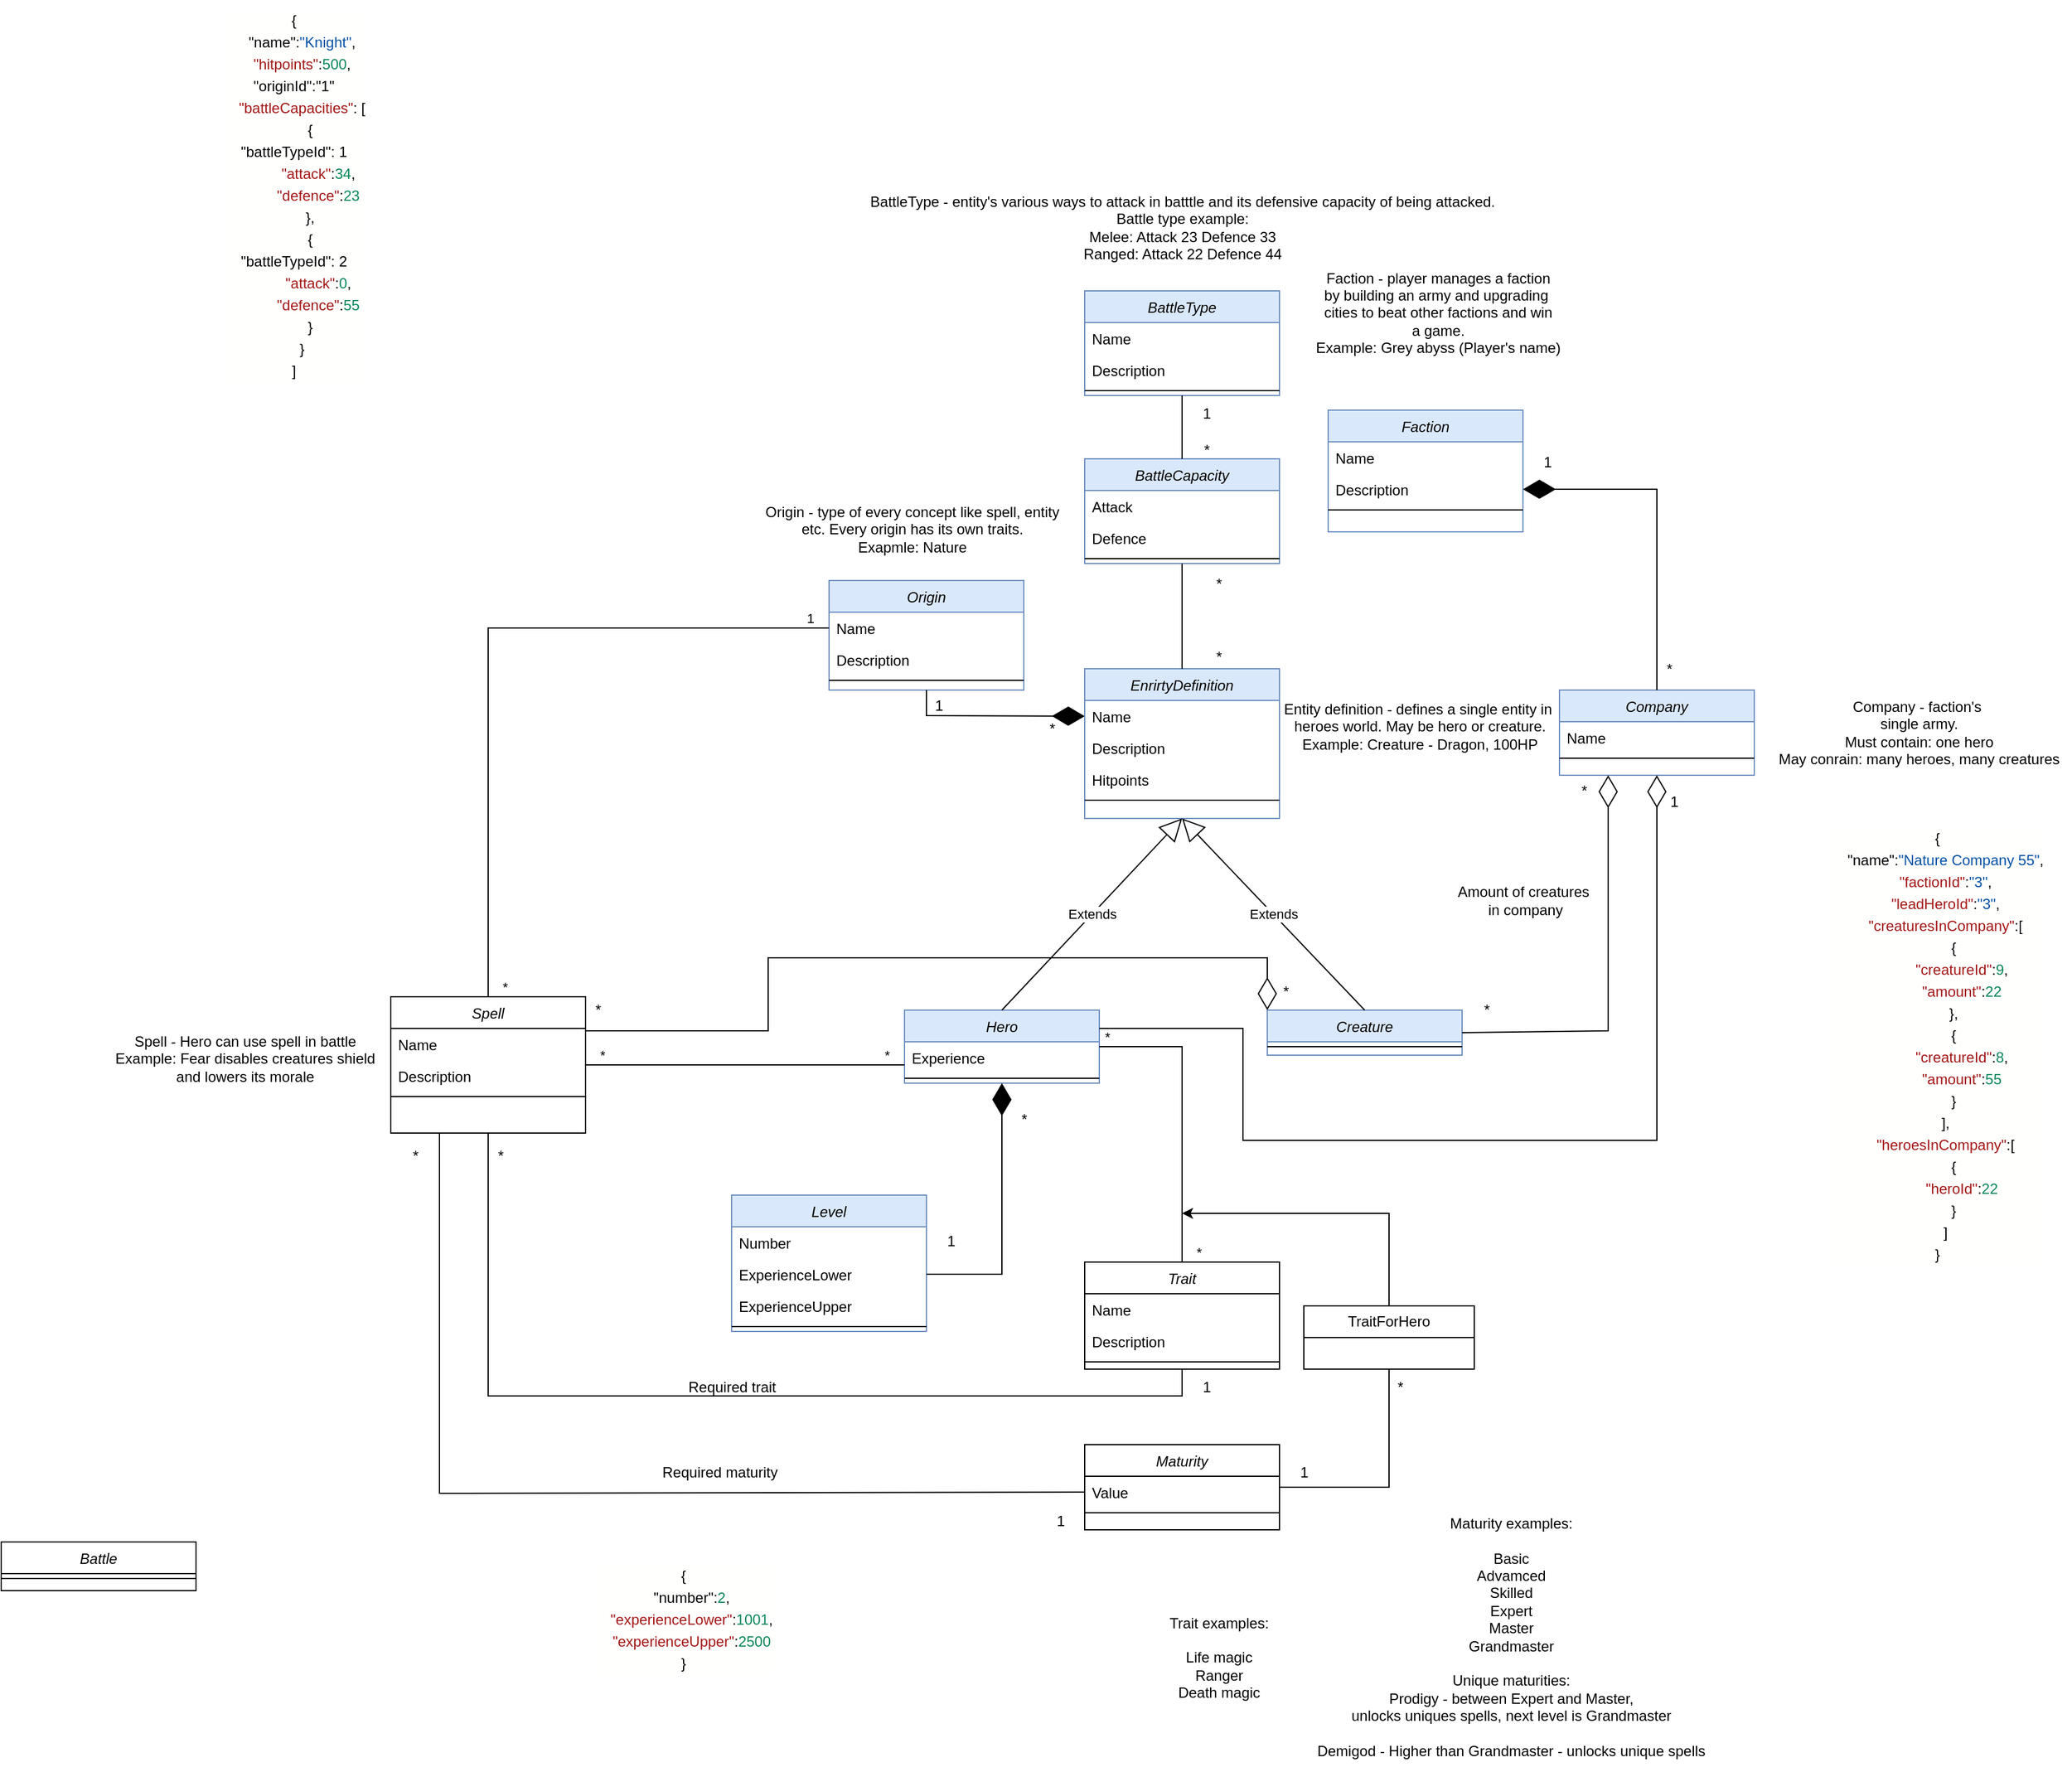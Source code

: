 <mxfile version="22.1.11" type="device">
  <diagram id="C5RBs43oDa-KdzZeNtuy" name="Page-1">
    <mxGraphModel dx="1863" dy="1775" grid="1" gridSize="10" guides="1" tooltips="1" connect="1" arrows="1" fold="1" page="1" pageScale="1" pageWidth="827" pageHeight="1169" math="0" shadow="0">
      <root>
        <mxCell id="WIyWlLk6GJQsqaUBKTNV-0" />
        <mxCell id="WIyWlLk6GJQsqaUBKTNV-1" parent="WIyWlLk6GJQsqaUBKTNV-0" />
        <mxCell id="zkfFHV4jXpPFQw0GAbJ--0" value="Hero" style="swimlane;fontStyle=2;align=center;verticalAlign=top;childLayout=stackLayout;horizontal=1;startSize=26;horizontalStack=0;resizeParent=1;resizeLast=0;collapsible=1;marginBottom=0;rounded=0;shadow=0;strokeWidth=1;fillColor=#dae8fc;strokeColor=#6c8ebf;" parent="WIyWlLk6GJQsqaUBKTNV-1" vertex="1">
          <mxGeometry x="-18" y="383" width="160" height="60" as="geometry">
            <mxRectangle x="230" y="140" width="160" height="26" as="alternateBounds" />
          </mxGeometry>
        </mxCell>
        <mxCell id="vecTZheeFBqY1uCL2uE2-42" value="Experience" style="text;align=left;verticalAlign=top;spacingLeft=4;spacingRight=4;overflow=hidden;rotatable=0;points=[[0,0.5],[1,0.5]];portConstraint=eastwest;" parent="zkfFHV4jXpPFQw0GAbJ--0" vertex="1">
          <mxGeometry y="26" width="160" height="26" as="geometry" />
        </mxCell>
        <mxCell id="zkfFHV4jXpPFQw0GAbJ--4" value="" style="line;html=1;strokeWidth=1;align=left;verticalAlign=middle;spacingTop=-1;spacingLeft=3;spacingRight=3;rotatable=0;labelPosition=right;points=[];portConstraint=eastwest;" parent="zkfFHV4jXpPFQw0GAbJ--0" vertex="1">
          <mxGeometry y="52" width="160" height="8" as="geometry" />
        </mxCell>
        <mxCell id="vecTZheeFBqY1uCL2uE2-2" value="Origin" style="swimlane;fontStyle=2;align=center;verticalAlign=top;childLayout=stackLayout;horizontal=1;startSize=26;horizontalStack=0;resizeParent=1;resizeLast=0;collapsible=1;marginBottom=0;rounded=0;shadow=0;strokeWidth=1;fillColor=#dae8fc;strokeColor=#6c8ebf;" parent="WIyWlLk6GJQsqaUBKTNV-1" vertex="1">
          <mxGeometry x="-80" y="30" width="160" height="90" as="geometry">
            <mxRectangle x="230" y="140" width="160" height="26" as="alternateBounds" />
          </mxGeometry>
        </mxCell>
        <mxCell id="vecTZheeFBqY1uCL2uE2-3" value="Name" style="text;align=left;verticalAlign=top;spacingLeft=4;spacingRight=4;overflow=hidden;rotatable=0;points=[[0,0.5],[1,0.5]];portConstraint=eastwest;" parent="vecTZheeFBqY1uCL2uE2-2" vertex="1">
          <mxGeometry y="26" width="160" height="26" as="geometry" />
        </mxCell>
        <mxCell id="vecTZheeFBqY1uCL2uE2-4" value="Description" style="text;align=left;verticalAlign=top;spacingLeft=4;spacingRight=4;overflow=hidden;rotatable=0;points=[[0,0.5],[1,0.5]];portConstraint=eastwest;rounded=0;shadow=0;html=0;" parent="vecTZheeFBqY1uCL2uE2-2" vertex="1">
          <mxGeometry y="52" width="160" height="26" as="geometry" />
        </mxCell>
        <mxCell id="vecTZheeFBqY1uCL2uE2-8" value="" style="line;html=1;strokeWidth=1;align=left;verticalAlign=middle;spacingTop=-1;spacingLeft=3;spacingRight=3;rotatable=0;labelPosition=right;points=[];portConstraint=eastwest;" parent="vecTZheeFBqY1uCL2uE2-2" vertex="1">
          <mxGeometry y="78" width="160" height="8" as="geometry" />
        </mxCell>
        <mxCell id="vecTZheeFBqY1uCL2uE2-9" value="" style="endArrow=diamondThin;endFill=1;endSize=24;html=1;rounded=0;exitX=0.5;exitY=1;exitDx=0;exitDy=0;entryX=0;entryY=0.5;entryDx=0;entryDy=0;" parent="WIyWlLk6GJQsqaUBKTNV-1" source="vecTZheeFBqY1uCL2uE2-2" target="vecTZheeFBqY1uCL2uE2-102" edge="1">
          <mxGeometry width="160" relative="1" as="geometry">
            <mxPoint x="330" y="350" as="sourcePoint" />
            <mxPoint x="70" y="141" as="targetPoint" />
            <Array as="points">
              <mxPoint y="141" />
            </Array>
          </mxGeometry>
        </mxCell>
        <mxCell id="vecTZheeFBqY1uCL2uE2-10" value="1" style="text;html=1;align=center;verticalAlign=middle;resizable=0;points=[];autosize=1;strokeColor=none;fillColor=none;" parent="WIyWlLk6GJQsqaUBKTNV-1" vertex="1">
          <mxGeometry x="-5" y="118" width="30" height="30" as="geometry" />
        </mxCell>
        <mxCell id="vecTZheeFBqY1uCL2uE2-11" value="*" style="text;html=1;align=center;verticalAlign=middle;resizable=0;points=[];autosize=1;strokeColor=none;fillColor=none;" parent="WIyWlLk6GJQsqaUBKTNV-1" vertex="1">
          <mxGeometry x="88" y="137" width="30" height="30" as="geometry" />
        </mxCell>
        <mxCell id="vecTZheeFBqY1uCL2uE2-19" value="Creature" style="swimlane;fontStyle=2;align=center;verticalAlign=top;childLayout=stackLayout;horizontal=1;startSize=26;horizontalStack=0;resizeParent=1;resizeLast=0;collapsible=1;marginBottom=0;rounded=0;shadow=0;strokeWidth=1;fillColor=#dae8fc;strokeColor=#6c8ebf;" parent="WIyWlLk6GJQsqaUBKTNV-1" vertex="1">
          <mxGeometry x="280" y="383" width="160" height="37" as="geometry">
            <mxRectangle x="230" y="140" width="160" height="26" as="alternateBounds" />
          </mxGeometry>
        </mxCell>
        <mxCell id="vecTZheeFBqY1uCL2uE2-20" value="" style="line;html=1;strokeWidth=1;align=left;verticalAlign=middle;spacingTop=-1;spacingLeft=3;spacingRight=3;rotatable=0;labelPosition=right;points=[];portConstraint=eastwest;" parent="vecTZheeFBqY1uCL2uE2-19" vertex="1">
          <mxGeometry y="26" width="160" height="8" as="geometry" />
        </mxCell>
        <mxCell id="vecTZheeFBqY1uCL2uE2-26" value="Spell" style="swimlane;fontStyle=2;align=center;verticalAlign=top;childLayout=stackLayout;horizontal=1;startSize=26;horizontalStack=0;resizeParent=1;resizeLast=0;collapsible=1;marginBottom=0;rounded=0;shadow=0;strokeWidth=1;" parent="WIyWlLk6GJQsqaUBKTNV-1" vertex="1">
          <mxGeometry x="-440" y="372" width="160" height="112" as="geometry">
            <mxRectangle x="230" y="140" width="160" height="26" as="alternateBounds" />
          </mxGeometry>
        </mxCell>
        <mxCell id="vecTZheeFBqY1uCL2uE2-27" value="Name" style="text;align=left;verticalAlign=top;spacingLeft=4;spacingRight=4;overflow=hidden;rotatable=0;points=[[0,0.5],[1,0.5]];portConstraint=eastwest;" parent="vecTZheeFBqY1uCL2uE2-26" vertex="1">
          <mxGeometry y="26" width="160" height="26" as="geometry" />
        </mxCell>
        <mxCell id="vecTZheeFBqY1uCL2uE2-28" value="Description" style="text;align=left;verticalAlign=top;spacingLeft=4;spacingRight=4;overflow=hidden;rotatable=0;points=[[0,0.5],[1,0.5]];portConstraint=eastwest;rounded=0;shadow=0;html=0;" parent="vecTZheeFBqY1uCL2uE2-26" vertex="1">
          <mxGeometry y="52" width="160" height="26" as="geometry" />
        </mxCell>
        <mxCell id="vecTZheeFBqY1uCL2uE2-29" value="" style="line;html=1;strokeWidth=1;align=left;verticalAlign=middle;spacingTop=-1;spacingLeft=3;spacingRight=3;rotatable=0;labelPosition=right;points=[];portConstraint=eastwest;" parent="vecTZheeFBqY1uCL2uE2-26" vertex="1">
          <mxGeometry y="78" width="160" height="8" as="geometry" />
        </mxCell>
        <mxCell id="vecTZheeFBqY1uCL2uE2-30" value="" style="endArrow=none;html=1;edgeStyle=orthogonalEdgeStyle;rounded=0;exitX=1;exitY=0.5;exitDx=0;exitDy=0;entryX=0;entryY=0.75;entryDx=0;entryDy=0;" parent="WIyWlLk6GJQsqaUBKTNV-1" source="vecTZheeFBqY1uCL2uE2-26" target="zkfFHV4jXpPFQw0GAbJ--0" edge="1">
          <mxGeometry relative="1" as="geometry">
            <mxPoint x="-70" y="380" as="sourcePoint" />
            <mxPoint x="90" y="380" as="targetPoint" />
          </mxGeometry>
        </mxCell>
        <mxCell id="vecTZheeFBqY1uCL2uE2-31" value="*" style="edgeLabel;resizable=0;html=1;align=left;verticalAlign=bottom;" parent="vecTZheeFBqY1uCL2uE2-30" connectable="0" vertex="1">
          <mxGeometry x="-1" relative="1" as="geometry">
            <mxPoint x="10" as="offset" />
          </mxGeometry>
        </mxCell>
        <mxCell id="vecTZheeFBqY1uCL2uE2-32" value="*" style="edgeLabel;resizable=0;html=1;align=right;verticalAlign=bottom;" parent="vecTZheeFBqY1uCL2uE2-30" connectable="0" vertex="1">
          <mxGeometry x="1" relative="1" as="geometry">
            <mxPoint x="-12" as="offset" />
          </mxGeometry>
        </mxCell>
        <mxCell id="vecTZheeFBqY1uCL2uE2-33" value="Level" style="swimlane;fontStyle=2;align=center;verticalAlign=top;childLayout=stackLayout;horizontal=1;startSize=26;horizontalStack=0;resizeParent=1;resizeLast=0;collapsible=1;marginBottom=0;rounded=0;shadow=0;strokeWidth=1;fillColor=#dae8fc;strokeColor=#6c8ebf;" parent="WIyWlLk6GJQsqaUBKTNV-1" vertex="1">
          <mxGeometry x="-160" y="535" width="160" height="112" as="geometry">
            <mxRectangle x="230" y="140" width="160" height="26" as="alternateBounds" />
          </mxGeometry>
        </mxCell>
        <mxCell id="vecTZheeFBqY1uCL2uE2-34" value="Number" style="text;align=left;verticalAlign=top;spacingLeft=4;spacingRight=4;overflow=hidden;rotatable=0;points=[[0,0.5],[1,0.5]];portConstraint=eastwest;" parent="vecTZheeFBqY1uCL2uE2-33" vertex="1">
          <mxGeometry y="26" width="160" height="26" as="geometry" />
        </mxCell>
        <mxCell id="vecTZheeFBqY1uCL2uE2-35" value="ExperienceLower" style="text;align=left;verticalAlign=top;spacingLeft=4;spacingRight=4;overflow=hidden;rotatable=0;points=[[0,0.5],[1,0.5]];portConstraint=eastwest;rounded=0;shadow=0;html=0;" parent="vecTZheeFBqY1uCL2uE2-33" vertex="1">
          <mxGeometry y="52" width="160" height="26" as="geometry" />
        </mxCell>
        <mxCell id="vecTZheeFBqY1uCL2uE2-44" value="ExperienceUpper" style="text;align=left;verticalAlign=top;spacingLeft=4;spacingRight=4;overflow=hidden;rotatable=0;points=[[0,0.5],[1,0.5]];portConstraint=eastwest;rounded=0;shadow=0;html=0;" parent="vecTZheeFBqY1uCL2uE2-33" vertex="1">
          <mxGeometry y="78" width="160" height="26" as="geometry" />
        </mxCell>
        <mxCell id="vecTZheeFBqY1uCL2uE2-36" value="" style="line;html=1;strokeWidth=1;align=left;verticalAlign=middle;spacingTop=-1;spacingLeft=3;spacingRight=3;rotatable=0;labelPosition=right;points=[];portConstraint=eastwest;" parent="vecTZheeFBqY1uCL2uE2-33" vertex="1">
          <mxGeometry y="104" width="160" height="8" as="geometry" />
        </mxCell>
        <mxCell id="vecTZheeFBqY1uCL2uE2-46" value="" style="endArrow=diamondThin;endFill=1;endSize=24;html=1;rounded=0;exitX=1;exitY=0.5;exitDx=0;exitDy=0;entryX=0.5;entryY=1;entryDx=0;entryDy=0;" parent="WIyWlLk6GJQsqaUBKTNV-1" source="vecTZheeFBqY1uCL2uE2-35" target="zkfFHV4jXpPFQw0GAbJ--0" edge="1">
          <mxGeometry width="160" relative="1" as="geometry">
            <mxPoint x="60" y="440" as="sourcePoint" />
            <mxPoint x="220" y="440" as="targetPoint" />
            <Array as="points">
              <mxPoint x="62" y="600" />
            </Array>
          </mxGeometry>
        </mxCell>
        <mxCell id="vecTZheeFBqY1uCL2uE2-47" value="1" style="text;html=1;align=center;verticalAlign=middle;resizable=0;points=[];autosize=1;strokeColor=none;fillColor=none;" parent="WIyWlLk6GJQsqaUBKTNV-1" vertex="1">
          <mxGeometry x="5" y="558" width="30" height="30" as="geometry" />
        </mxCell>
        <mxCell id="vecTZheeFBqY1uCL2uE2-48" value="*" style="text;html=1;align=center;verticalAlign=middle;resizable=0;points=[];autosize=1;strokeColor=none;fillColor=none;" parent="WIyWlLk6GJQsqaUBKTNV-1" vertex="1">
          <mxGeometry x="65" y="458" width="30" height="30" as="geometry" />
        </mxCell>
        <mxCell id="vecTZheeFBqY1uCL2uE2-49" value="Trait" style="swimlane;fontStyle=2;align=center;verticalAlign=top;childLayout=stackLayout;horizontal=1;startSize=26;horizontalStack=0;resizeParent=1;resizeLast=0;collapsible=1;marginBottom=0;rounded=0;shadow=0;strokeWidth=1;" parent="WIyWlLk6GJQsqaUBKTNV-1" vertex="1">
          <mxGeometry x="130" y="590" width="160" height="88" as="geometry">
            <mxRectangle x="230" y="140" width="160" height="26" as="alternateBounds" />
          </mxGeometry>
        </mxCell>
        <mxCell id="vecTZheeFBqY1uCL2uE2-50" value="Name" style="text;align=left;verticalAlign=top;spacingLeft=4;spacingRight=4;overflow=hidden;rotatable=0;points=[[0,0.5],[1,0.5]];portConstraint=eastwest;" parent="vecTZheeFBqY1uCL2uE2-49" vertex="1">
          <mxGeometry y="26" width="160" height="26" as="geometry" />
        </mxCell>
        <mxCell id="vecTZheeFBqY1uCL2uE2-51" value="Description" style="text;align=left;verticalAlign=top;spacingLeft=4;spacingRight=4;overflow=hidden;rotatable=0;points=[[0,0.5],[1,0.5]];portConstraint=eastwest;rounded=0;shadow=0;html=0;" parent="vecTZheeFBqY1uCL2uE2-49" vertex="1">
          <mxGeometry y="52" width="160" height="26" as="geometry" />
        </mxCell>
        <mxCell id="vecTZheeFBqY1uCL2uE2-52" value="" style="line;html=1;strokeWidth=1;align=left;verticalAlign=middle;spacingTop=-1;spacingLeft=3;spacingRight=3;rotatable=0;labelPosition=right;points=[];portConstraint=eastwest;" parent="vecTZheeFBqY1uCL2uE2-49" vertex="1">
          <mxGeometry y="78" width="160" height="8" as="geometry" />
        </mxCell>
        <mxCell id="vecTZheeFBqY1uCL2uE2-53" value="" style="endArrow=none;html=1;edgeStyle=orthogonalEdgeStyle;rounded=0;exitX=0.5;exitY=0;exitDx=0;exitDy=0;entryX=1;entryY=0.5;entryDx=0;entryDy=0;" parent="WIyWlLk6GJQsqaUBKTNV-1" source="vecTZheeFBqY1uCL2uE2-49" target="zkfFHV4jXpPFQw0GAbJ--0" edge="1">
          <mxGeometry relative="1" as="geometry">
            <mxPoint x="-270" y="427" as="sourcePoint" />
            <mxPoint x="-8" y="435" as="targetPoint" />
          </mxGeometry>
        </mxCell>
        <mxCell id="vecTZheeFBqY1uCL2uE2-54" value="*" style="edgeLabel;resizable=0;html=1;align=left;verticalAlign=bottom;" parent="vecTZheeFBqY1uCL2uE2-53" connectable="0" vertex="1">
          <mxGeometry x="-1" relative="1" as="geometry">
            <mxPoint x="10" as="offset" />
          </mxGeometry>
        </mxCell>
        <mxCell id="vecTZheeFBqY1uCL2uE2-55" value="*" style="edgeLabel;resizable=0;html=1;align=right;verticalAlign=bottom;" parent="vecTZheeFBqY1uCL2uE2-53" connectable="0" vertex="1">
          <mxGeometry x="1" relative="1" as="geometry">
            <mxPoint x="9" as="offset" />
          </mxGeometry>
        </mxCell>
        <mxCell id="vecTZheeFBqY1uCL2uE2-60" style="edgeStyle=orthogonalEdgeStyle;rounded=0;orthogonalLoop=1;jettySize=auto;html=1;" parent="WIyWlLk6GJQsqaUBKTNV-1" source="vecTZheeFBqY1uCL2uE2-56" edge="1">
          <mxGeometry relative="1" as="geometry">
            <mxPoint x="210" y="550" as="targetPoint" />
            <Array as="points">
              <mxPoint x="380" y="550" />
              <mxPoint x="210" y="550" />
            </Array>
          </mxGeometry>
        </mxCell>
        <mxCell id="vecTZheeFBqY1uCL2uE2-56" value="TraitForHero" style="swimlane;fontStyle=0;childLayout=stackLayout;horizontal=1;startSize=26;fillColor=none;horizontalStack=0;resizeParent=1;resizeParentMax=0;resizeLast=0;collapsible=1;marginBottom=0;whiteSpace=wrap;html=1;" parent="WIyWlLk6GJQsqaUBKTNV-1" vertex="1">
          <mxGeometry x="310" y="626" width="140" height="52" as="geometry" />
        </mxCell>
        <mxCell id="vecTZheeFBqY1uCL2uE2-66" value="" style="endArrow=none;html=1;edgeStyle=orthogonalEdgeStyle;rounded=0;exitX=0.5;exitY=0;exitDx=0;exitDy=0;entryX=0;entryY=0.5;entryDx=0;entryDy=0;" parent="WIyWlLk6GJQsqaUBKTNV-1" source="vecTZheeFBqY1uCL2uE2-26" target="vecTZheeFBqY1uCL2uE2-3" edge="1">
          <mxGeometry relative="1" as="geometry">
            <mxPoint x="-270" y="427" as="sourcePoint" />
            <mxPoint x="-8" y="427" as="targetPoint" />
          </mxGeometry>
        </mxCell>
        <mxCell id="vecTZheeFBqY1uCL2uE2-67" value="*" style="edgeLabel;resizable=0;html=1;align=left;verticalAlign=bottom;" parent="vecTZheeFBqY1uCL2uE2-66" connectable="0" vertex="1">
          <mxGeometry x="-1" relative="1" as="geometry">
            <mxPoint x="10" as="offset" />
          </mxGeometry>
        </mxCell>
        <mxCell id="vecTZheeFBqY1uCL2uE2-68" value="1" style="edgeLabel;resizable=0;html=1;align=right;verticalAlign=bottom;" parent="vecTZheeFBqY1uCL2uE2-66" connectable="0" vertex="1">
          <mxGeometry x="1" relative="1" as="geometry">
            <mxPoint x="-12" as="offset" />
          </mxGeometry>
        </mxCell>
        <mxCell id="vecTZheeFBqY1uCL2uE2-69" value="Battle" style="swimlane;fontStyle=2;align=center;verticalAlign=top;childLayout=stackLayout;horizontal=1;startSize=26;horizontalStack=0;resizeParent=1;resizeLast=0;collapsible=1;marginBottom=0;rounded=0;shadow=0;strokeWidth=1;" parent="WIyWlLk6GJQsqaUBKTNV-1" vertex="1">
          <mxGeometry x="-760" y="820" width="160" height="40" as="geometry">
            <mxRectangle x="230" y="140" width="160" height="26" as="alternateBounds" />
          </mxGeometry>
        </mxCell>
        <mxCell id="vecTZheeFBqY1uCL2uE2-75" value="" style="line;html=1;strokeWidth=1;align=left;verticalAlign=middle;spacingTop=-1;spacingLeft=3;spacingRight=3;rotatable=0;labelPosition=right;points=[];portConstraint=eastwest;" parent="vecTZheeFBqY1uCL2uE2-69" vertex="1">
          <mxGeometry y="26" width="160" height="8" as="geometry" />
        </mxCell>
        <mxCell id="vecTZheeFBqY1uCL2uE2-76" value="Company" style="swimlane;fontStyle=2;align=center;verticalAlign=top;childLayout=stackLayout;horizontal=1;startSize=26;horizontalStack=0;resizeParent=1;resizeLast=0;collapsible=1;marginBottom=0;rounded=0;shadow=0;strokeWidth=1;fillColor=#dae8fc;strokeColor=#6c8ebf;" parent="WIyWlLk6GJQsqaUBKTNV-1" vertex="1">
          <mxGeometry x="520" y="120" width="160" height="70" as="geometry">
            <mxRectangle x="230" y="140" width="160" height="26" as="alternateBounds" />
          </mxGeometry>
        </mxCell>
        <mxCell id="vecTZheeFBqY1uCL2uE2-77" value="Name" style="text;align=left;verticalAlign=top;spacingLeft=4;spacingRight=4;overflow=hidden;rotatable=0;points=[[0,0.5],[1,0.5]];portConstraint=eastwest;" parent="vecTZheeFBqY1uCL2uE2-76" vertex="1">
          <mxGeometry y="26" width="160" height="26" as="geometry" />
        </mxCell>
        <mxCell id="vecTZheeFBqY1uCL2uE2-82" value="" style="line;html=1;strokeWidth=1;align=left;verticalAlign=middle;spacingTop=-1;spacingLeft=3;spacingRight=3;rotatable=0;labelPosition=right;points=[];portConstraint=eastwest;" parent="vecTZheeFBqY1uCL2uE2-76" vertex="1">
          <mxGeometry y="52" width="160" height="8" as="geometry" />
        </mxCell>
        <mxCell id="vecTZheeFBqY1uCL2uE2-84" value="Faction" style="swimlane;fontStyle=2;align=center;verticalAlign=top;childLayout=stackLayout;horizontal=1;startSize=26;horizontalStack=0;resizeParent=1;resizeLast=0;collapsible=1;marginBottom=0;rounded=0;shadow=0;strokeWidth=1;fillColor=#dae8fc;strokeColor=#6c8ebf;" parent="WIyWlLk6GJQsqaUBKTNV-1" vertex="1">
          <mxGeometry x="330" y="-110" width="160" height="100" as="geometry">
            <mxRectangle x="230" y="140" width="160" height="26" as="alternateBounds" />
          </mxGeometry>
        </mxCell>
        <mxCell id="vecTZheeFBqY1uCL2uE2-85" value="Name" style="text;align=left;verticalAlign=top;spacingLeft=4;spacingRight=4;overflow=hidden;rotatable=0;points=[[0,0.5],[1,0.5]];portConstraint=eastwest;" parent="vecTZheeFBqY1uCL2uE2-84" vertex="1">
          <mxGeometry y="26" width="160" height="26" as="geometry" />
        </mxCell>
        <mxCell id="vecTZheeFBqY1uCL2uE2-86" value="Description" style="text;align=left;verticalAlign=top;spacingLeft=4;spacingRight=4;overflow=hidden;rotatable=0;points=[[0,0.5],[1,0.5]];portConstraint=eastwest;rounded=0;shadow=0;html=0;" parent="vecTZheeFBqY1uCL2uE2-84" vertex="1">
          <mxGeometry y="52" width="160" height="26" as="geometry" />
        </mxCell>
        <mxCell id="vecTZheeFBqY1uCL2uE2-90" value="" style="line;html=1;strokeWidth=1;align=left;verticalAlign=middle;spacingTop=-1;spacingLeft=3;spacingRight=3;rotatable=0;labelPosition=right;points=[];portConstraint=eastwest;" parent="vecTZheeFBqY1uCL2uE2-84" vertex="1">
          <mxGeometry y="78" width="160" height="8" as="geometry" />
        </mxCell>
        <mxCell id="vecTZheeFBqY1uCL2uE2-91" value="" style="endArrow=diamondThin;endFill=1;endSize=24;html=1;rounded=0;entryX=1;entryY=0.5;entryDx=0;entryDy=0;exitX=0.5;exitY=0;exitDx=0;exitDy=0;" parent="WIyWlLk6GJQsqaUBKTNV-1" source="vecTZheeFBqY1uCL2uE2-76" target="vecTZheeFBqY1uCL2uE2-86" edge="1">
          <mxGeometry width="160" relative="1" as="geometry">
            <mxPoint x="60" y="150" as="sourcePoint" />
            <mxPoint x="220" y="150" as="targetPoint" />
            <Array as="points">
              <mxPoint x="600" y="-45" />
            </Array>
          </mxGeometry>
        </mxCell>
        <mxCell id="vecTZheeFBqY1uCL2uE2-92" value="1" style="text;html=1;align=center;verticalAlign=middle;resizable=0;points=[];autosize=1;strokeColor=none;fillColor=none;" parent="WIyWlLk6GJQsqaUBKTNV-1" vertex="1">
          <mxGeometry x="495" y="-82" width="30" height="30" as="geometry" />
        </mxCell>
        <mxCell id="vecTZheeFBqY1uCL2uE2-93" value="*" style="text;html=1;align=center;verticalAlign=middle;resizable=0;points=[];autosize=1;strokeColor=none;fillColor=none;" parent="WIyWlLk6GJQsqaUBKTNV-1" vertex="1">
          <mxGeometry x="595" y="88" width="30" height="30" as="geometry" />
        </mxCell>
        <mxCell id="vecTZheeFBqY1uCL2uE2-101" value="EnrirtyDefinition" style="swimlane;fontStyle=2;align=center;verticalAlign=top;childLayout=stackLayout;horizontal=1;startSize=26;horizontalStack=0;resizeParent=1;resizeLast=0;collapsible=1;marginBottom=0;rounded=0;shadow=0;strokeWidth=1;fillColor=#dae8fc;strokeColor=#6c8ebf;" parent="WIyWlLk6GJQsqaUBKTNV-1" vertex="1">
          <mxGeometry x="130" y="102.5" width="160" height="123" as="geometry">
            <mxRectangle x="230" y="140" width="160" height="26" as="alternateBounds" />
          </mxGeometry>
        </mxCell>
        <mxCell id="vecTZheeFBqY1uCL2uE2-102" value="Name" style="text;align=left;verticalAlign=top;spacingLeft=4;spacingRight=4;overflow=hidden;rotatable=0;points=[[0,0.5],[1,0.5]];portConstraint=eastwest;" parent="vecTZheeFBqY1uCL2uE2-101" vertex="1">
          <mxGeometry y="26" width="160" height="26" as="geometry" />
        </mxCell>
        <mxCell id="vecTZheeFBqY1uCL2uE2-103" value="Description" style="text;align=left;verticalAlign=top;spacingLeft=4;spacingRight=4;overflow=hidden;rotatable=0;points=[[0,0.5],[1,0.5]];portConstraint=eastwest;rounded=0;shadow=0;html=0;" parent="vecTZheeFBqY1uCL2uE2-101" vertex="1">
          <mxGeometry y="52" width="160" height="26" as="geometry" />
        </mxCell>
        <mxCell id="vecTZheeFBqY1uCL2uE2-104" value="Hitpoints" style="text;align=left;verticalAlign=top;spacingLeft=4;spacingRight=4;overflow=hidden;rotatable=0;points=[[0,0.5],[1,0.5]];portConstraint=eastwest;rounded=0;shadow=0;html=0;" parent="vecTZheeFBqY1uCL2uE2-101" vertex="1">
          <mxGeometry y="78" width="160" height="26" as="geometry" />
        </mxCell>
        <mxCell id="vecTZheeFBqY1uCL2uE2-107" value="" style="line;html=1;strokeWidth=1;align=left;verticalAlign=middle;spacingTop=-1;spacingLeft=3;spacingRight=3;rotatable=0;labelPosition=right;points=[];portConstraint=eastwest;" parent="vecTZheeFBqY1uCL2uE2-101" vertex="1">
          <mxGeometry y="104" width="160" height="8" as="geometry" />
        </mxCell>
        <mxCell id="AzMFOaTOhY5_pkKIo_Hp-3" value="" style="endArrow=none;html=1;rounded=0;exitX=0.5;exitY=1;exitDx=0;exitDy=0;entryX=0.5;entryY=1;entryDx=0;entryDy=0;" parent="WIyWlLk6GJQsqaUBKTNV-1" source="vecTZheeFBqY1uCL2uE2-26" target="vecTZheeFBqY1uCL2uE2-49" edge="1">
          <mxGeometry width="50" height="50" relative="1" as="geometry">
            <mxPoint x="-150" y="640" as="sourcePoint" />
            <mxPoint x="-100" y="590" as="targetPoint" />
            <Array as="points">
              <mxPoint x="-360" y="700" />
              <mxPoint x="210" y="700" />
            </Array>
          </mxGeometry>
        </mxCell>
        <mxCell id="AzMFOaTOhY5_pkKIo_Hp-4" value="*" style="text;html=1;align=center;verticalAlign=middle;resizable=0;points=[];autosize=1;strokeColor=none;fillColor=none;" parent="WIyWlLk6GJQsqaUBKTNV-1" vertex="1">
          <mxGeometry x="-365" y="488" width="30" height="30" as="geometry" />
        </mxCell>
        <mxCell id="AzMFOaTOhY5_pkKIo_Hp-5" value="1" style="text;html=1;align=center;verticalAlign=middle;resizable=0;points=[];autosize=1;strokeColor=none;fillColor=none;" parent="WIyWlLk6GJQsqaUBKTNV-1" vertex="1">
          <mxGeometry x="215" y="678" width="30" height="30" as="geometry" />
        </mxCell>
        <mxCell id="AzMFOaTOhY5_pkKIo_Hp-6" value="Required trait" style="text;html=1;align=center;verticalAlign=middle;resizable=0;points=[];autosize=1;strokeColor=none;fillColor=none;" parent="WIyWlLk6GJQsqaUBKTNV-1" vertex="1">
          <mxGeometry x="-210" y="678" width="100" height="30" as="geometry" />
        </mxCell>
        <mxCell id="AzMFOaTOhY5_pkKIo_Hp-11" value="Maturity" style="swimlane;fontStyle=2;align=center;verticalAlign=top;childLayout=stackLayout;horizontal=1;startSize=26;horizontalStack=0;resizeParent=1;resizeLast=0;collapsible=1;marginBottom=0;rounded=0;shadow=0;strokeWidth=1;" parent="WIyWlLk6GJQsqaUBKTNV-1" vertex="1">
          <mxGeometry x="130" y="740" width="160" height="70" as="geometry">
            <mxRectangle x="230" y="140" width="160" height="26" as="alternateBounds" />
          </mxGeometry>
        </mxCell>
        <mxCell id="AzMFOaTOhY5_pkKIo_Hp-12" value="Value" style="text;align=left;verticalAlign=top;spacingLeft=4;spacingRight=4;overflow=hidden;rotatable=0;points=[[0,0.5],[1,0.5]];portConstraint=eastwest;" parent="AzMFOaTOhY5_pkKIo_Hp-11" vertex="1">
          <mxGeometry y="26" width="160" height="26" as="geometry" />
        </mxCell>
        <mxCell id="AzMFOaTOhY5_pkKIo_Hp-14" value="" style="line;html=1;strokeWidth=1;align=left;verticalAlign=middle;spacingTop=-1;spacingLeft=3;spacingRight=3;rotatable=0;labelPosition=right;points=[];portConstraint=eastwest;" parent="AzMFOaTOhY5_pkKIo_Hp-11" vertex="1">
          <mxGeometry y="52" width="160" height="8" as="geometry" />
        </mxCell>
        <mxCell id="AzMFOaTOhY5_pkKIo_Hp-15" value="" style="endArrow=none;html=1;rounded=0;exitX=0.25;exitY=1;exitDx=0;exitDy=0;entryX=0;entryY=0.5;entryDx=0;entryDy=0;" parent="WIyWlLk6GJQsqaUBKTNV-1" source="vecTZheeFBqY1uCL2uE2-26" target="AzMFOaTOhY5_pkKIo_Hp-12" edge="1">
          <mxGeometry width="50" height="50" relative="1" as="geometry">
            <mxPoint x="-350" y="494" as="sourcePoint" />
            <mxPoint x="220" y="688" as="targetPoint" />
            <Array as="points">
              <mxPoint x="-400" y="740" />
              <mxPoint x="-400" y="780" />
            </Array>
          </mxGeometry>
        </mxCell>
        <mxCell id="AzMFOaTOhY5_pkKIo_Hp-16" value="" style="endArrow=none;html=1;rounded=0;exitX=1;exitY=0.5;exitDx=0;exitDy=0;entryX=0.5;entryY=1;entryDx=0;entryDy=0;" parent="WIyWlLk6GJQsqaUBKTNV-1" source="AzMFOaTOhY5_pkKIo_Hp-11" target="vecTZheeFBqY1uCL2uE2-56" edge="1">
          <mxGeometry width="50" height="50" relative="1" as="geometry">
            <mxPoint x="-150" y="610" as="sourcePoint" />
            <mxPoint x="-100" y="560" as="targetPoint" />
            <Array as="points">
              <mxPoint x="380" y="775" />
            </Array>
          </mxGeometry>
        </mxCell>
        <mxCell id="AzMFOaTOhY5_pkKIo_Hp-17" value="*" style="text;html=1;align=center;verticalAlign=middle;resizable=0;points=[];autosize=1;strokeColor=none;fillColor=none;" parent="WIyWlLk6GJQsqaUBKTNV-1" vertex="1">
          <mxGeometry x="374" y="678" width="30" height="30" as="geometry" />
        </mxCell>
        <mxCell id="AzMFOaTOhY5_pkKIo_Hp-18" value="1" style="text;html=1;align=center;verticalAlign=middle;resizable=0;points=[];autosize=1;strokeColor=none;fillColor=none;" parent="WIyWlLk6GJQsqaUBKTNV-1" vertex="1">
          <mxGeometry x="295" y="748" width="30" height="30" as="geometry" />
        </mxCell>
        <mxCell id="AzMFOaTOhY5_pkKIo_Hp-19" value="*" style="text;html=1;align=center;verticalAlign=middle;resizable=0;points=[];autosize=1;strokeColor=none;fillColor=none;" parent="WIyWlLk6GJQsqaUBKTNV-1" vertex="1">
          <mxGeometry x="-435" y="488" width="30" height="30" as="geometry" />
        </mxCell>
        <mxCell id="AzMFOaTOhY5_pkKIo_Hp-20" value="1" style="text;html=1;align=center;verticalAlign=middle;resizable=0;points=[];autosize=1;strokeColor=none;fillColor=none;" parent="WIyWlLk6GJQsqaUBKTNV-1" vertex="1">
          <mxGeometry x="95" y="788" width="30" height="30" as="geometry" />
        </mxCell>
        <mxCell id="AzMFOaTOhY5_pkKIo_Hp-21" value="Required maturity" style="text;html=1;align=center;verticalAlign=middle;resizable=0;points=[];autosize=1;strokeColor=none;fillColor=none;" parent="WIyWlLk6GJQsqaUBKTNV-1" vertex="1">
          <mxGeometry x="-230" y="748" width="120" height="30" as="geometry" />
        </mxCell>
        <mxCell id="AzMFOaTOhY5_pkKIo_Hp-22" value="BattleCapacity" style="swimlane;fontStyle=2;align=center;verticalAlign=top;childLayout=stackLayout;horizontal=1;startSize=26;horizontalStack=0;resizeParent=1;resizeLast=0;collapsible=1;marginBottom=0;rounded=0;shadow=0;strokeWidth=1;fillColor=#dae8fc;strokeColor=#6c8ebf;" parent="WIyWlLk6GJQsqaUBKTNV-1" vertex="1">
          <mxGeometry x="130" y="-70" width="160" height="86" as="geometry">
            <mxRectangle x="230" y="140" width="160" height="26" as="alternateBounds" />
          </mxGeometry>
        </mxCell>
        <mxCell id="vecTZheeFBqY1uCL2uE2-105" value="Attack" style="text;align=left;verticalAlign=top;spacingLeft=4;spacingRight=4;overflow=hidden;rotatable=0;points=[[0,0.5],[1,0.5]];portConstraint=eastwest;rounded=0;shadow=0;html=0;" parent="AzMFOaTOhY5_pkKIo_Hp-22" vertex="1">
          <mxGeometry y="26" width="160" height="26" as="geometry" />
        </mxCell>
        <mxCell id="vecTZheeFBqY1uCL2uE2-106" value="Defence" style="text;align=left;verticalAlign=top;spacingLeft=4;spacingRight=4;overflow=hidden;rotatable=0;points=[[0,0.5],[1,0.5]];portConstraint=eastwest;rounded=0;shadow=0;html=0;" parent="AzMFOaTOhY5_pkKIo_Hp-22" vertex="1">
          <mxGeometry y="52" width="160" height="26" as="geometry" />
        </mxCell>
        <mxCell id="AzMFOaTOhY5_pkKIo_Hp-28" value="" style="line;html=1;strokeWidth=1;align=left;verticalAlign=middle;spacingTop=-1;spacingLeft=3;spacingRight=3;rotatable=0;labelPosition=right;points=[];portConstraint=eastwest;" parent="AzMFOaTOhY5_pkKIo_Hp-22" vertex="1">
          <mxGeometry y="78" width="160" height="8" as="geometry" />
        </mxCell>
        <mxCell id="AzMFOaTOhY5_pkKIo_Hp-30" value="*" style="text;html=1;align=center;verticalAlign=middle;resizable=0;points=[];autosize=1;strokeColor=none;fillColor=none;" parent="WIyWlLk6GJQsqaUBKTNV-1" vertex="1">
          <mxGeometry x="225" y="78" width="30" height="30" as="geometry" />
        </mxCell>
        <mxCell id="AzMFOaTOhY5_pkKIo_Hp-31" value="*" style="text;html=1;align=center;verticalAlign=middle;resizable=0;points=[];autosize=1;strokeColor=none;fillColor=none;" parent="WIyWlLk6GJQsqaUBKTNV-1" vertex="1">
          <mxGeometry x="225" y="18" width="30" height="30" as="geometry" />
        </mxCell>
        <mxCell id="AzMFOaTOhY5_pkKIo_Hp-37" value="" style="endArrow=none;html=1;rounded=0;entryX=0.5;entryY=1;entryDx=0;entryDy=0;exitX=0.5;exitY=0;exitDx=0;exitDy=0;" parent="WIyWlLk6GJQsqaUBKTNV-1" source="vecTZheeFBqY1uCL2uE2-101" target="AzMFOaTOhY5_pkKIo_Hp-22" edge="1">
          <mxGeometry width="50" height="50" relative="1" as="geometry">
            <mxPoint x="100" y="70" as="sourcePoint" />
            <mxPoint x="150" y="20" as="targetPoint" />
          </mxGeometry>
        </mxCell>
        <mxCell id="AzMFOaTOhY5_pkKIo_Hp-40" value="BattleType" style="swimlane;fontStyle=2;align=center;verticalAlign=top;childLayout=stackLayout;horizontal=1;startSize=26;horizontalStack=0;resizeParent=1;resizeLast=0;collapsible=1;marginBottom=0;rounded=0;shadow=0;strokeWidth=1;fillColor=#dae8fc;strokeColor=#6c8ebf;" parent="WIyWlLk6GJQsqaUBKTNV-1" vertex="1">
          <mxGeometry x="130" y="-208" width="160" height="86" as="geometry">
            <mxRectangle x="230" y="140" width="160" height="26" as="alternateBounds" />
          </mxGeometry>
        </mxCell>
        <mxCell id="AzMFOaTOhY5_pkKIo_Hp-41" value="Name" style="text;align=left;verticalAlign=top;spacingLeft=4;spacingRight=4;overflow=hidden;rotatable=0;points=[[0,0.5],[1,0.5]];portConstraint=eastwest;rounded=0;shadow=0;html=0;" parent="AzMFOaTOhY5_pkKIo_Hp-40" vertex="1">
          <mxGeometry y="26" width="160" height="26" as="geometry" />
        </mxCell>
        <mxCell id="XUMehQ5eeDm0zn34Vior-0" value="Description" style="text;align=left;verticalAlign=top;spacingLeft=4;spacingRight=4;overflow=hidden;rotatable=0;points=[[0,0.5],[1,0.5]];portConstraint=eastwest;" parent="AzMFOaTOhY5_pkKIo_Hp-40" vertex="1">
          <mxGeometry y="52" width="160" height="26" as="geometry" />
        </mxCell>
        <mxCell id="AzMFOaTOhY5_pkKIo_Hp-43" value="" style="line;html=1;strokeWidth=1;align=left;verticalAlign=middle;spacingTop=-1;spacingLeft=3;spacingRight=3;rotatable=0;labelPosition=right;points=[];portConstraint=eastwest;" parent="AzMFOaTOhY5_pkKIo_Hp-40" vertex="1">
          <mxGeometry y="78" width="160" height="8" as="geometry" />
        </mxCell>
        <mxCell id="AzMFOaTOhY5_pkKIo_Hp-44" value="" style="endArrow=none;html=1;rounded=0;entryX=0.5;entryY=1;entryDx=0;entryDy=0;exitX=0.5;exitY=0;exitDx=0;exitDy=0;" parent="WIyWlLk6GJQsqaUBKTNV-1" source="AzMFOaTOhY5_pkKIo_Hp-22" target="AzMFOaTOhY5_pkKIo_Hp-40" edge="1">
          <mxGeometry width="50" height="50" relative="1" as="geometry">
            <mxPoint x="220" y="113" as="sourcePoint" />
            <mxPoint x="220" y="26" as="targetPoint" />
          </mxGeometry>
        </mxCell>
        <mxCell id="AzMFOaTOhY5_pkKIo_Hp-45" value="1" style="text;html=1;align=center;verticalAlign=middle;resizable=0;points=[];autosize=1;strokeColor=none;fillColor=none;" parent="WIyWlLk6GJQsqaUBKTNV-1" vertex="1">
          <mxGeometry x="215" y="-122" width="30" height="30" as="geometry" />
        </mxCell>
        <mxCell id="AzMFOaTOhY5_pkKIo_Hp-46" value="*" style="text;html=1;align=center;verticalAlign=middle;resizable=0;points=[];autosize=1;strokeColor=none;fillColor=none;" parent="WIyWlLk6GJQsqaUBKTNV-1" vertex="1">
          <mxGeometry x="215" y="-92" width="30" height="30" as="geometry" />
        </mxCell>
        <mxCell id="XUMehQ5eeDm0zn34Vior-8" value="" style="endArrow=diamondThin;endFill=0;endSize=24;html=1;rounded=0;entryX=0.5;entryY=1;entryDx=0;entryDy=0;exitX=1;exitY=0.25;exitDx=0;exitDy=0;" parent="WIyWlLk6GJQsqaUBKTNV-1" source="zkfFHV4jXpPFQw0GAbJ--0" target="vecTZheeFBqY1uCL2uE2-76" edge="1">
          <mxGeometry width="160" relative="1" as="geometry">
            <mxPoint x="450" y="408" as="sourcePoint" />
            <mxPoint x="570" y="200" as="targetPoint" />
            <Array as="points">
              <mxPoint x="260" y="398" />
              <mxPoint x="260" y="490" />
              <mxPoint x="600" y="490" />
            </Array>
          </mxGeometry>
        </mxCell>
        <mxCell id="XUMehQ5eeDm0zn34Vior-10" value="1" style="text;html=1;align=center;verticalAlign=middle;resizable=0;points=[];autosize=1;strokeColor=none;fillColor=none;" parent="WIyWlLk6GJQsqaUBKTNV-1" vertex="1">
          <mxGeometry x="599" y="197" width="30" height="30" as="geometry" />
        </mxCell>
        <mxCell id="BDBQy02r8_jcURlM66HQ-0" value="BattleType - entity&#39;s various ways to attack in batttle and its defensive capacity of being attacked.&lt;br&gt;Battle type example:&lt;br&gt;Melee: Attack 23 Defence 33&lt;br&gt;Ranged: Attack 22 Defence 44" style="text;html=1;align=center;verticalAlign=middle;resizable=0;points=[];autosize=1;strokeColor=none;fillColor=none;" parent="WIyWlLk6GJQsqaUBKTNV-1" vertex="1">
          <mxGeometry x="-60" y="-295" width="540" height="70" as="geometry" />
        </mxCell>
        <mxCell id="BDBQy02r8_jcURlM66HQ-1" value="Faction - player manages a faction&lt;br&gt;by building an army and upgrading&amp;nbsp;&lt;br&gt;cities to beat other factions and win&lt;br&gt;a game.&lt;br&gt;Example: Grey abyss (Player&#39;s name)" style="text;html=1;align=center;verticalAlign=middle;resizable=0;points=[];autosize=1;strokeColor=none;fillColor=none;" parent="WIyWlLk6GJQsqaUBKTNV-1" vertex="1">
          <mxGeometry x="310" y="-235" width="220" height="90" as="geometry" />
        </mxCell>
        <mxCell id="BDBQy02r8_jcURlM66HQ-3" value="Origin - type of every concept like spell, entity&lt;br&gt;etc. Every origin has its own traits.&lt;br&gt;Exapmle: Nature" style="text;html=1;align=center;verticalAlign=middle;resizable=0;points=[];autosize=1;strokeColor=none;fillColor=none;" parent="WIyWlLk6GJQsqaUBKTNV-1" vertex="1">
          <mxGeometry x="-142" y="-42" width="260" height="60" as="geometry" />
        </mxCell>
        <mxCell id="BDBQy02r8_jcURlM66HQ-4" value="Extends" style="endArrow=block;endSize=16;endFill=0;html=1;rounded=0;exitX=0.5;exitY=0;exitDx=0;exitDy=0;entryX=0.5;entryY=1;entryDx=0;entryDy=0;" parent="WIyWlLk6GJQsqaUBKTNV-1" source="zkfFHV4jXpPFQw0GAbJ--0" target="vecTZheeFBqY1uCL2uE2-101" edge="1">
          <mxGeometry width="160" relative="1" as="geometry">
            <mxPoint x="170" y="300" as="sourcePoint" />
            <mxPoint x="330" y="300" as="targetPoint" />
          </mxGeometry>
        </mxCell>
        <mxCell id="BDBQy02r8_jcURlM66HQ-5" value="Extends" style="endArrow=block;endSize=16;endFill=0;html=1;rounded=0;exitX=0.5;exitY=0;exitDx=0;exitDy=0;entryX=0.5;entryY=1;entryDx=0;entryDy=0;" parent="WIyWlLk6GJQsqaUBKTNV-1" source="vecTZheeFBqY1uCL2uE2-19" target="vecTZheeFBqY1uCL2uE2-101" edge="1">
          <mxGeometry width="160" relative="1" as="geometry">
            <mxPoint x="72" y="393" as="sourcePoint" />
            <mxPoint x="230" y="300" as="targetPoint" />
          </mxGeometry>
        </mxCell>
        <mxCell id="BDBQy02r8_jcURlM66HQ-6" value="Company - faction&#39;s&amp;nbsp;&lt;br&gt;single army.&lt;br&gt;Must contain: one hero&lt;br&gt;May conrain: many heroes, many creatures" style="text;html=1;align=center;verticalAlign=middle;resizable=0;points=[];autosize=1;strokeColor=none;fillColor=none;" parent="WIyWlLk6GJQsqaUBKTNV-1" vertex="1">
          <mxGeometry x="690" y="120" width="250" height="70" as="geometry" />
        </mxCell>
        <mxCell id="BDBQy02r8_jcURlM66HQ-7" value="Entity definition - defines a single entity in&amp;nbsp;&lt;br&gt;heroes world. May be hero or creature.&lt;br&gt;Example: Creature - Dragon, 100HP" style="text;html=1;align=center;verticalAlign=middle;resizable=0;points=[];autosize=1;strokeColor=none;fillColor=none;" parent="WIyWlLk6GJQsqaUBKTNV-1" vertex="1">
          <mxGeometry x="280" y="120" width="250" height="60" as="geometry" />
        </mxCell>
        <mxCell id="BDBQy02r8_jcURlM66HQ-8" value="Spell - Hero can use spell in battle&lt;br&gt;Example: Fear disables creatures shield&lt;br&gt;and lowers its morale" style="text;html=1;align=center;verticalAlign=middle;resizable=0;points=[];autosize=1;strokeColor=none;fillColor=none;" parent="WIyWlLk6GJQsqaUBKTNV-1" vertex="1">
          <mxGeometry x="-680" y="393" width="240" height="60" as="geometry" />
        </mxCell>
        <mxCell id="BDBQy02r8_jcURlM66HQ-9" value="Trait examples:&lt;br&gt;&lt;br&gt;Life magic&lt;br&gt;Ranger&lt;br&gt;Death magic" style="text;html=1;align=center;verticalAlign=middle;resizable=0;points=[];autosize=1;strokeColor=none;fillColor=none;" parent="WIyWlLk6GJQsqaUBKTNV-1" vertex="1">
          <mxGeometry x="185" y="870" width="110" height="90" as="geometry" />
        </mxCell>
        <mxCell id="BDBQy02r8_jcURlM66HQ-10" value="Maturity examples:&lt;br&gt;&lt;br&gt;Basic&lt;br&gt;Advamced&lt;br&gt;Skilled&lt;br&gt;Expert&lt;br&gt;Master&lt;br&gt;Grandmaster&lt;br&gt;&lt;br&gt;Unique maturities:&lt;br&gt;Prodigy - between Expert and Master, &lt;br&gt;unlocks uniques spells, next level is Grandmaster&lt;br&gt;&lt;br&gt;Demigod - Higher than Grandmaster - unlocks unique spells&lt;br&gt;" style="text;html=1;align=center;verticalAlign=middle;resizable=0;points=[];autosize=1;strokeColor=none;fillColor=none;" parent="WIyWlLk6GJQsqaUBKTNV-1" vertex="1">
          <mxGeometry x="310" y="788" width="340" height="220" as="geometry" />
        </mxCell>
        <mxCell id="BDBQy02r8_jcURlM66HQ-20" value="*" style="text;html=1;align=center;verticalAlign=middle;resizable=0;points=[];autosize=1;strokeColor=none;fillColor=none;" parent="WIyWlLk6GJQsqaUBKTNV-1" vertex="1">
          <mxGeometry x="525" y="188" width="30" height="30" as="geometry" />
        </mxCell>
        <mxCell id="BDBQy02r8_jcURlM66HQ-21" value="*" style="text;html=1;align=center;verticalAlign=middle;resizable=0;points=[];autosize=1;strokeColor=none;fillColor=none;" parent="WIyWlLk6GJQsqaUBKTNV-1" vertex="1">
          <mxGeometry x="445" y="368" width="30" height="30" as="geometry" />
        </mxCell>
        <mxCell id="BDBQy02r8_jcURlM66HQ-22" value="" style="endArrow=diamondThin;endFill=0;endSize=24;html=1;rounded=0;entryX=0.25;entryY=1;entryDx=0;entryDy=0;exitX=1;exitY=0.5;exitDx=0;exitDy=0;" parent="WIyWlLk6GJQsqaUBKTNV-1" source="vecTZheeFBqY1uCL2uE2-19" target="vecTZheeFBqY1uCL2uE2-76" edge="1">
          <mxGeometry width="160" relative="1" as="geometry">
            <mxPoint x="80" y="300" as="sourcePoint" />
            <mxPoint x="240" y="300" as="targetPoint" />
            <Array as="points">
              <mxPoint x="560" y="400" />
            </Array>
          </mxGeometry>
        </mxCell>
        <mxCell id="BDBQy02r8_jcURlM66HQ-23" value="Amount of creatures&lt;br&gt;&amp;nbsp;in company" style="text;html=1;align=center;verticalAlign=middle;resizable=0;points=[];autosize=1;strokeColor=none;fillColor=none;" parent="WIyWlLk6GJQsqaUBKTNV-1" vertex="1">
          <mxGeometry x="425" y="273" width="130" height="40" as="geometry" />
        </mxCell>
        <mxCell id="BDBQy02r8_jcURlM66HQ-25" value="" style="endArrow=diamondThin;endFill=0;endSize=24;html=1;rounded=0;entryX=0;entryY=0;entryDx=0;entryDy=0;exitX=1;exitY=0.25;exitDx=0;exitDy=0;" parent="WIyWlLk6GJQsqaUBKTNV-1" source="vecTZheeFBqY1uCL2uE2-26" target="vecTZheeFBqY1uCL2uE2-19" edge="1">
          <mxGeometry width="160" relative="1" as="geometry">
            <mxPoint x="-60" y="400" as="sourcePoint" />
            <mxPoint x="100" y="400" as="targetPoint" />
            <Array as="points">
              <mxPoint x="-130" y="400" />
              <mxPoint x="-130" y="340" />
              <mxPoint x="280" y="340" />
            </Array>
          </mxGeometry>
        </mxCell>
        <mxCell id="BDBQy02r8_jcURlM66HQ-26" value="*" style="text;html=1;align=center;verticalAlign=middle;resizable=0;points=[];autosize=1;strokeColor=none;fillColor=none;" parent="WIyWlLk6GJQsqaUBKTNV-1" vertex="1">
          <mxGeometry x="-285" y="368" width="30" height="30" as="geometry" />
        </mxCell>
        <mxCell id="BDBQy02r8_jcURlM66HQ-27" value="*" style="text;html=1;align=center;verticalAlign=middle;resizable=0;points=[];autosize=1;strokeColor=none;fillColor=none;" parent="WIyWlLk6GJQsqaUBKTNV-1" vertex="1">
          <mxGeometry x="280" y="353" width="30" height="30" as="geometry" />
        </mxCell>
        <mxCell id="BDBQy02r8_jcURlM66HQ-28" value="&lt;div style=&quot;background-color: rgb(255, 255, 254); line-height: 18px;&quot;&gt;&lt;div&gt;{&lt;/div&gt;&lt;div&gt;&amp;nbsp;&amp;nbsp;&amp;nbsp;&amp;nbsp;&quot;name&quot;:&lt;span style=&quot;color: #0451a5;&quot;&gt;&quot;Knight&quot;&lt;/span&gt;,&lt;/div&gt;&lt;div&gt;&amp;nbsp;&amp;nbsp;&amp;nbsp;&amp;nbsp;&lt;span style=&quot;color: #a31515;&quot;&gt;&quot;hitpoints&quot;&lt;/span&gt;:&lt;span style=&quot;color: #098658;&quot;&gt;500&lt;/span&gt;,&lt;/div&gt;&lt;div&gt;&quot;originId&quot;:&quot;1&quot;&lt;/div&gt;&lt;div&gt;&amp;nbsp;&amp;nbsp;&amp;nbsp;&amp;nbsp;&lt;span style=&quot;color: #a31515;&quot;&gt;&quot;battleCapacities&quot;&lt;/span&gt;: [&lt;/div&gt;&lt;div&gt;&amp;nbsp;&amp;nbsp;&amp;nbsp;&amp;nbsp;&amp;nbsp;&amp;nbsp;&amp;nbsp;&amp;nbsp;{&lt;/div&gt;&lt;div&gt;&quot;battleTypeId&quot;: 1&lt;/div&gt;&lt;div&gt;&amp;nbsp;&amp;nbsp;&amp;nbsp;&amp;nbsp;&amp;nbsp;&amp;nbsp;&amp;nbsp;&amp;nbsp;&amp;nbsp;&amp;nbsp;&amp;nbsp;&amp;nbsp;&lt;span style=&quot;color: #a31515;&quot;&gt;&quot;attack&quot;&lt;/span&gt;:&lt;span style=&quot;color: #098658;&quot;&gt;34&lt;/span&gt;,&lt;/div&gt;&lt;div&gt;&amp;nbsp;&amp;nbsp;&amp;nbsp;&amp;nbsp;&amp;nbsp;&amp;nbsp;&amp;nbsp;&amp;nbsp;&amp;nbsp;&amp;nbsp;&amp;nbsp;&amp;nbsp;&lt;span style=&quot;color: #a31515;&quot;&gt;&quot;defence&quot;&lt;/span&gt;:&lt;span style=&quot;color: #098658;&quot;&gt;23&lt;/span&gt;&lt;/div&gt;&lt;div&gt;&amp;nbsp;&amp;nbsp;&amp;nbsp;&amp;nbsp;&amp;nbsp;&amp;nbsp;&amp;nbsp;&amp;nbsp;},&lt;/div&gt;&lt;div&gt;&amp;nbsp;&amp;nbsp;&amp;nbsp;&amp;nbsp;&amp;nbsp;&amp;nbsp;&amp;nbsp;&amp;nbsp;{&lt;/div&gt;&lt;div&gt;&quot;battleTypeId&quot;: 2&lt;br&gt;&lt;/div&gt;&lt;div&gt;&amp;nbsp;&amp;nbsp;&amp;nbsp;&amp;nbsp;&amp;nbsp;&amp;nbsp;&amp;nbsp;&amp;nbsp;&amp;nbsp;&amp;nbsp;&amp;nbsp;&amp;nbsp;&lt;span style=&quot;color: #a31515;&quot;&gt;&quot;attack&quot;&lt;/span&gt;:&lt;span style=&quot;color: #098658;&quot;&gt;0&lt;/span&gt;,&lt;/div&gt;&lt;div&gt;&amp;nbsp;&amp;nbsp;&amp;nbsp;&amp;nbsp;&amp;nbsp;&amp;nbsp;&amp;nbsp;&amp;nbsp;&amp;nbsp;&amp;nbsp;&amp;nbsp;&amp;nbsp;&lt;span style=&quot;color: #a31515;&quot;&gt;&quot;defence&quot;&lt;/span&gt;:&lt;span style=&quot;color: #098658;&quot;&gt;55&lt;/span&gt;&lt;/div&gt;&lt;div&gt;&amp;nbsp;&amp;nbsp;&amp;nbsp;&amp;nbsp;&amp;nbsp;&amp;nbsp;&amp;nbsp;&amp;nbsp;}&lt;/div&gt;&lt;div&gt;&amp;nbsp;&amp;nbsp;&amp;nbsp;&amp;nbsp;}&lt;/div&gt;&lt;div&gt;]&lt;/div&gt;&lt;/div&gt;" style="text;html=1;align=center;verticalAlign=middle;resizable=0;points=[];autosize=1;strokeColor=none;fillColor=none;" parent="WIyWlLk6GJQsqaUBKTNV-1" vertex="1">
          <mxGeometry x="-590" y="-447" width="140" height="320" as="geometry" />
        </mxCell>
        <mxCell id="rnJYpFdBrfbYmimRZt4O-0" value="&lt;div style=&quot;background-color: rgb(255, 255, 254); line-height: 18px;&quot;&gt;&lt;div style=&quot;line-height: 18px;&quot;&gt;&lt;div&gt;{&lt;/div&gt;&lt;div&gt;&amp;nbsp;&amp;nbsp;&amp;nbsp;&amp;nbsp;&quot;name&quot;:&lt;span style=&quot;color: #0451a5;&quot;&gt;&quot;Nature&amp;nbsp;Company&amp;nbsp;55&quot;&lt;/span&gt;,&lt;/div&gt;&lt;div&gt;&amp;nbsp;&amp;nbsp;&amp;nbsp;&amp;nbsp;&lt;span style=&quot;color: #a31515;&quot;&gt;&quot;factionId&quot;&lt;/span&gt;:&lt;span style=&quot;color: #0451a5;&quot;&gt;&quot;3&quot;&lt;/span&gt;,&lt;/div&gt;&lt;div&gt;&amp;nbsp;&amp;nbsp;&amp;nbsp;&amp;nbsp;&lt;span style=&quot;color: #a31515;&quot;&gt;&quot;leadHeroId&quot;&lt;/span&gt;:&lt;span style=&quot;color: #0451a5;&quot;&gt;&quot;3&quot;&lt;/span&gt;,&lt;/div&gt;&lt;div&gt;&amp;nbsp;&amp;nbsp;&amp;nbsp;&amp;nbsp;&lt;span style=&quot;color: #a31515;&quot;&gt;&quot;creaturesInCompany&quot;&lt;/span&gt;:[&lt;/div&gt;&lt;div&gt;&amp;nbsp;&amp;nbsp;&amp;nbsp;&amp;nbsp;&amp;nbsp;&amp;nbsp;&amp;nbsp;&amp;nbsp;{&lt;/div&gt;&lt;div&gt;&amp;nbsp;&amp;nbsp;&amp;nbsp;&amp;nbsp;&amp;nbsp;&amp;nbsp;&amp;nbsp;&amp;nbsp;&amp;nbsp;&amp;nbsp;&amp;nbsp;&amp;nbsp;&lt;span style=&quot;color: #a31515;&quot;&gt;&quot;creatureId&quot;&lt;/span&gt;:&lt;span style=&quot;color: #098658;&quot;&gt;9&lt;/span&gt;,&lt;/div&gt;&lt;div&gt;&amp;nbsp;&amp;nbsp;&amp;nbsp;&amp;nbsp;&amp;nbsp;&amp;nbsp;&amp;nbsp;&amp;nbsp;&amp;nbsp;&amp;nbsp;&amp;nbsp;&amp;nbsp;&lt;span style=&quot;color: #a31515;&quot;&gt;&quot;amount&quot;&lt;/span&gt;:&lt;span style=&quot;color: #098658;&quot;&gt;22&lt;/span&gt;&lt;/div&gt;&lt;div&gt;&amp;nbsp;&amp;nbsp;&amp;nbsp;&amp;nbsp;&amp;nbsp;&amp;nbsp;&amp;nbsp;&amp;nbsp;},&lt;/div&gt;&lt;div&gt;&amp;nbsp;&amp;nbsp;&amp;nbsp;&amp;nbsp;&amp;nbsp;&amp;nbsp;&amp;nbsp;&amp;nbsp;{&lt;/div&gt;&lt;div&gt;&amp;nbsp;&amp;nbsp;&amp;nbsp;&amp;nbsp;&amp;nbsp;&amp;nbsp;&amp;nbsp;&amp;nbsp;&amp;nbsp;&amp;nbsp;&amp;nbsp;&amp;nbsp;&lt;span style=&quot;color: #a31515;&quot;&gt;&quot;creatureId&quot;&lt;/span&gt;:&lt;span style=&quot;color: #098658;&quot;&gt;8&lt;/span&gt;,&lt;/div&gt;&lt;div&gt;&amp;nbsp;&amp;nbsp;&amp;nbsp;&amp;nbsp;&amp;nbsp;&amp;nbsp;&amp;nbsp;&amp;nbsp;&amp;nbsp;&amp;nbsp;&amp;nbsp;&amp;nbsp;&lt;span style=&quot;color: #a31515;&quot;&gt;&quot;amount&quot;&lt;/span&gt;:&lt;span style=&quot;color: #098658;&quot;&gt;55&lt;/span&gt;&lt;/div&gt;&lt;div&gt;&amp;nbsp;&amp;nbsp;&amp;nbsp;&amp;nbsp;&amp;nbsp;&amp;nbsp;&amp;nbsp;&amp;nbsp;}&lt;/div&gt;&lt;div&gt;&amp;nbsp;&amp;nbsp;&amp;nbsp;&amp;nbsp;],&lt;/div&gt;&lt;div&gt;&amp;nbsp;&amp;nbsp;&amp;nbsp;&amp;nbsp;&lt;span style=&quot;color: #a31515;&quot;&gt;&quot;heroesInCompany&quot;&lt;/span&gt;:[&lt;/div&gt;&lt;div&gt;&amp;nbsp;&amp;nbsp;&amp;nbsp;&amp;nbsp;&amp;nbsp;&amp;nbsp;&amp;nbsp;&amp;nbsp;{&lt;/div&gt;&lt;div&gt;&amp;nbsp;&amp;nbsp;&amp;nbsp;&amp;nbsp;&amp;nbsp;&amp;nbsp;&amp;nbsp;&amp;nbsp;&amp;nbsp;&amp;nbsp;&amp;nbsp;&amp;nbsp;&lt;span style=&quot;color: #a31515;&quot;&gt;&quot;heroId&quot;&lt;/span&gt;:&lt;span style=&quot;color: #098658;&quot;&gt;22&lt;/span&gt;&lt;/div&gt;&lt;div&gt;&amp;nbsp;&amp;nbsp;&amp;nbsp;&amp;nbsp;&amp;nbsp;&amp;nbsp;&amp;nbsp;&amp;nbsp;}&lt;/div&gt;&lt;div&gt;&amp;nbsp;&amp;nbsp;&amp;nbsp;&amp;nbsp;]&lt;/div&gt;&lt;div&gt;}&lt;/div&gt;&lt;/div&gt;&lt;/div&gt;" style="text;html=1;align=center;verticalAlign=middle;resizable=0;points=[];autosize=1;strokeColor=none;fillColor=none;" vertex="1" parent="WIyWlLk6GJQsqaUBKTNV-1">
          <mxGeometry x="730" y="227" width="200" height="370" as="geometry" />
        </mxCell>
        <mxCell id="rnJYpFdBrfbYmimRZt4O-1" value="&lt;div style=&quot;background-color: rgb(255, 255, 254); line-height: 18px;&quot;&gt;&lt;div&gt;{&lt;/div&gt;&lt;div&gt;&amp;nbsp;&amp;nbsp;&amp;nbsp;&amp;nbsp;&quot;number&quot;:&lt;span style=&quot;color: #098658;&quot;&gt;2&lt;/span&gt;,&lt;/div&gt;&lt;div&gt;&amp;nbsp;&amp;nbsp;&amp;nbsp;&amp;nbsp;&lt;span style=&quot;color: #a31515;&quot;&gt;&quot;experienceLower&quot;&lt;/span&gt;:&lt;span style=&quot;color: #098658;&quot;&gt;1001&lt;/span&gt;,&lt;/div&gt;&lt;div&gt;&amp;nbsp;&amp;nbsp;&amp;nbsp;&amp;nbsp;&lt;span style=&quot;color: #a31515;&quot;&gt;&quot;experienceUpper&quot;&lt;/span&gt;:&lt;span style=&quot;color: #098658;&quot;&gt;2500&lt;/span&gt;&lt;/div&gt;&lt;div&gt;}&lt;/div&gt;&lt;/div&gt;" style="text;html=1;align=center;verticalAlign=middle;resizable=0;points=[];autosize=1;strokeColor=none;fillColor=none;" vertex="1" parent="WIyWlLk6GJQsqaUBKTNV-1">
          <mxGeometry x="-285" y="833" width="170" height="100" as="geometry" />
        </mxCell>
      </root>
    </mxGraphModel>
  </diagram>
</mxfile>
